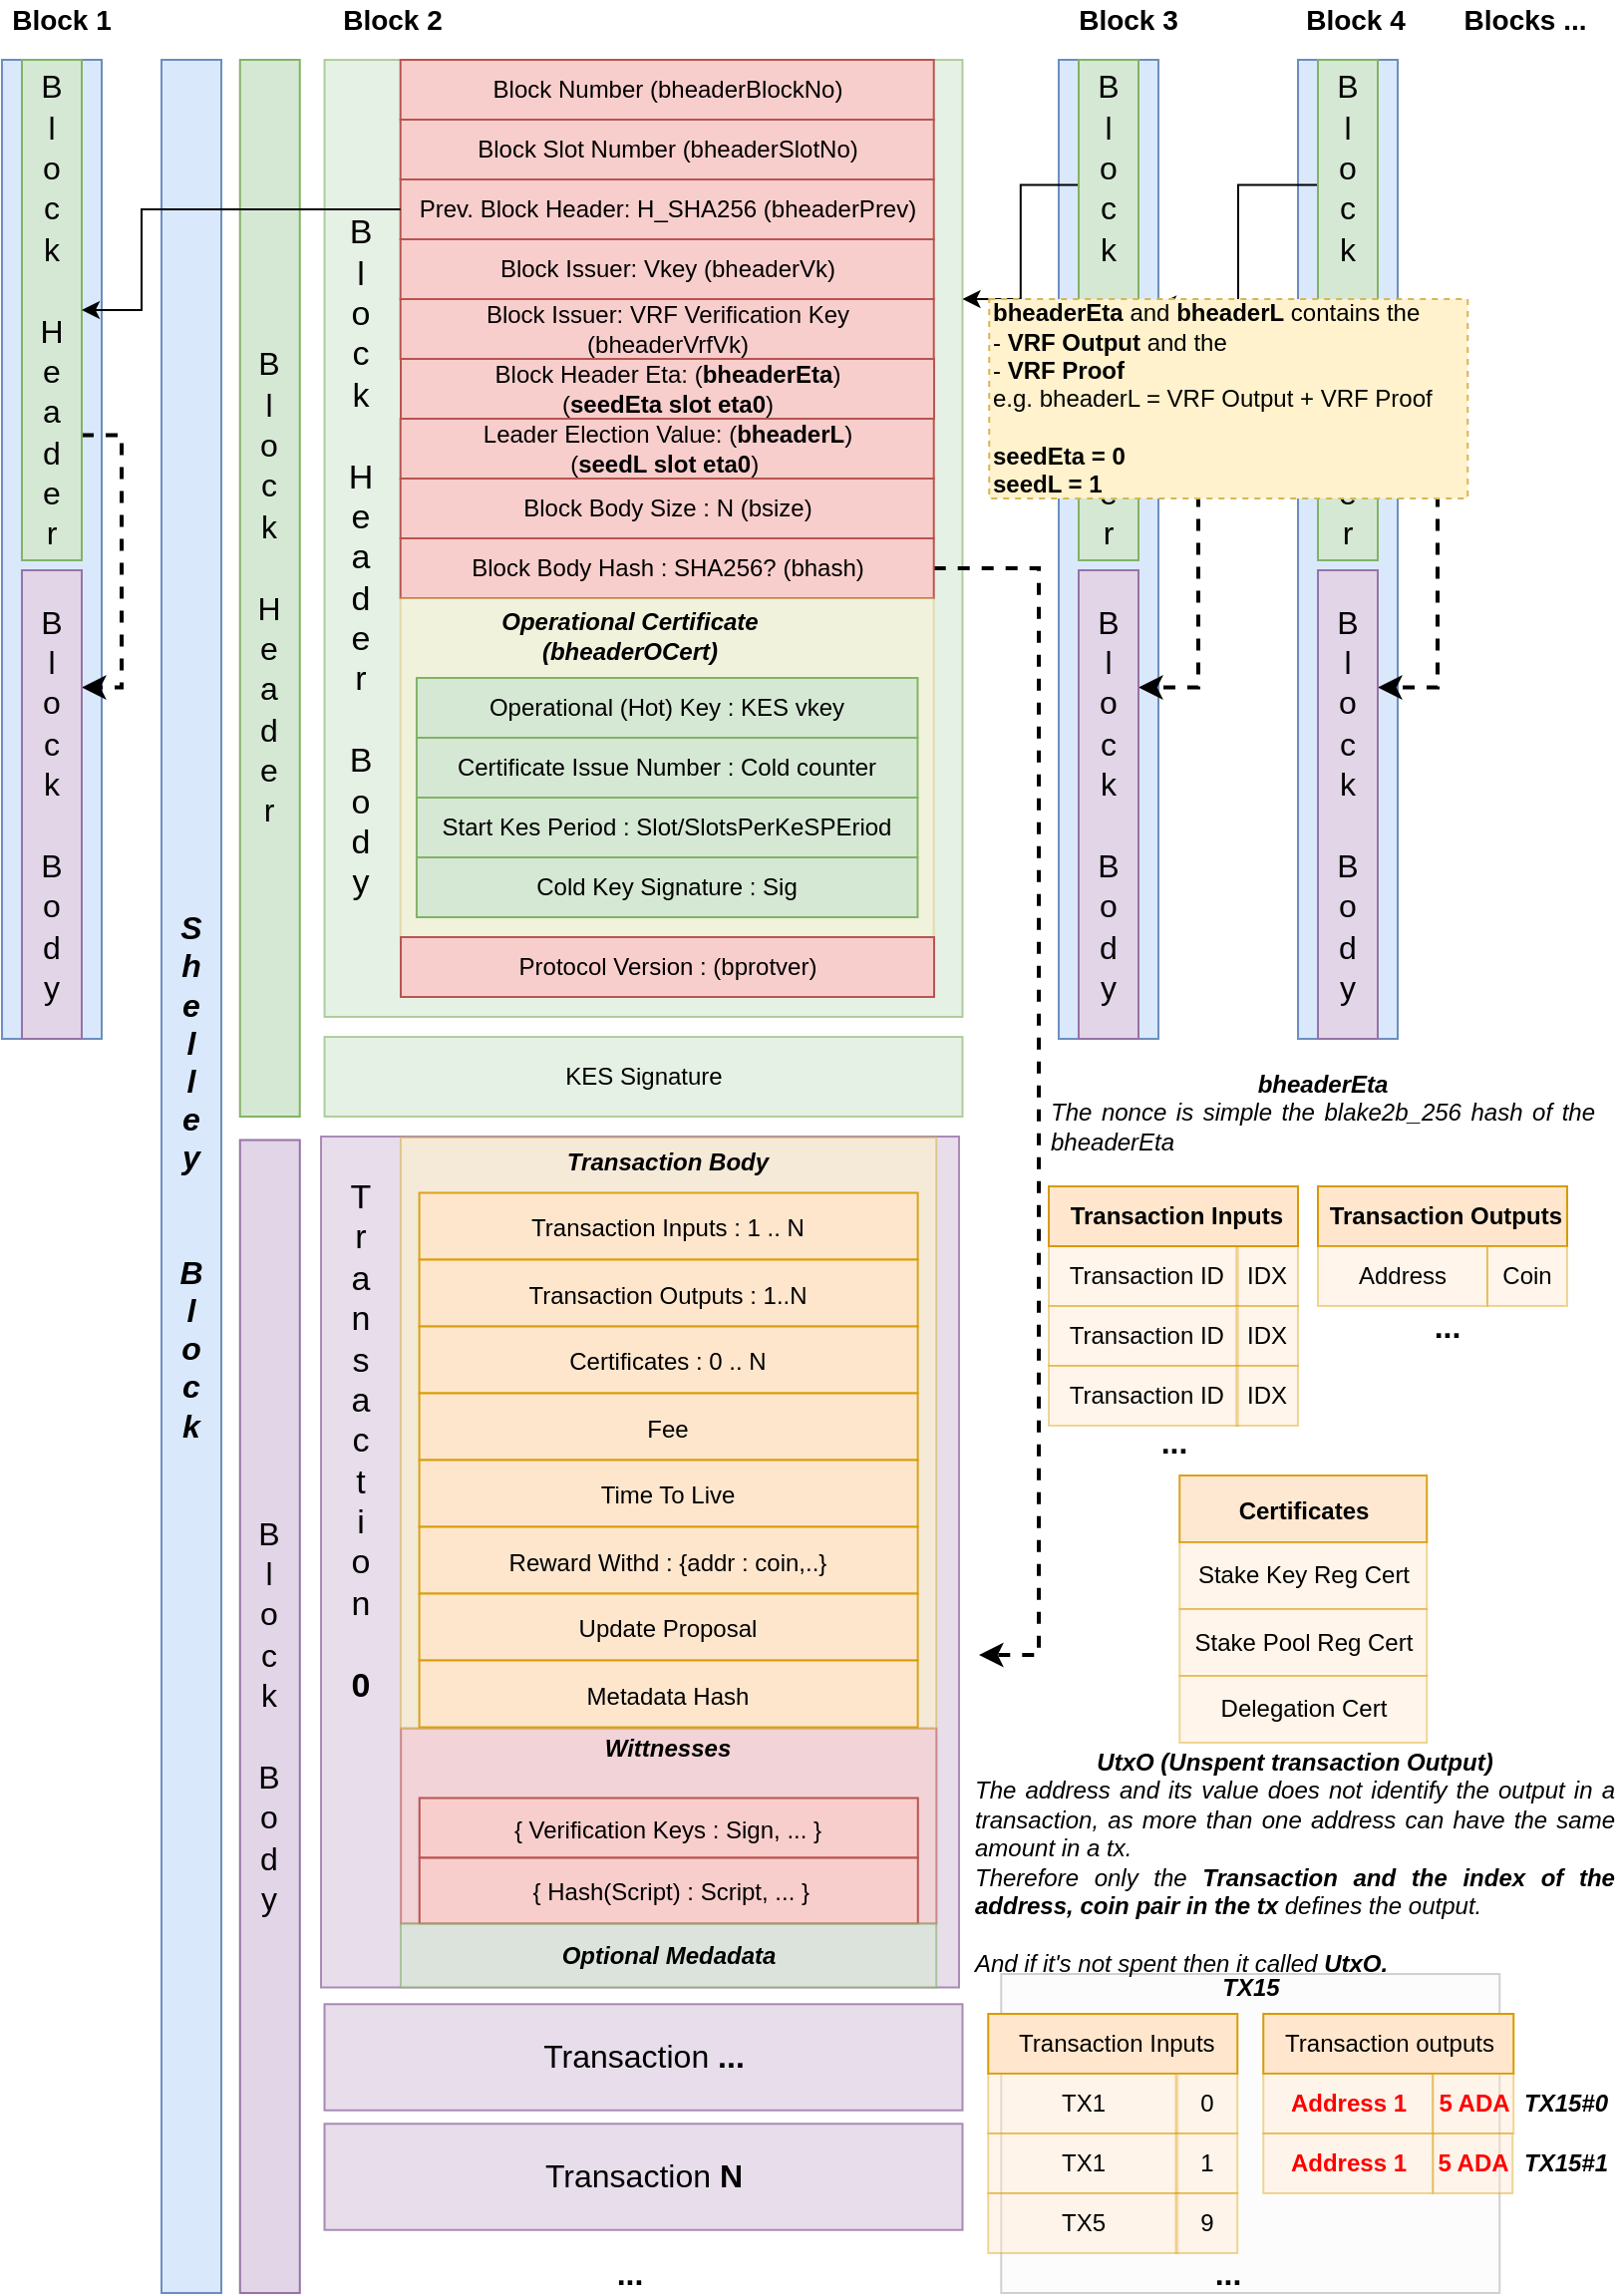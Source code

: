 <mxfile version="13.7.9" type="github">
  <diagram id="uTPT8sLcpa1e0BykbdLk" name="Page-1">
    <mxGraphModel dx="1192" dy="734" grid="1" gridSize="10" guides="1" tooltips="1" connect="1" arrows="1" fold="1" page="1" pageScale="1" pageWidth="827" pageHeight="1169" math="0" shadow="0">
      <root>
        <mxCell id="0" />
        <mxCell id="1" parent="0" />
        <mxCell id="1TYJ5KsrgFMn8mMMUmhc-1" value="&lt;font style=&quot;font-size: 16px&quot;&gt;&lt;br&gt;&lt;/font&gt;" style="rounded=0;whiteSpace=wrap;html=1;fontSize=17;align=center;fillColor=#e1d5e7;strokeColor=#9673a6;opacity=80;" parent="1" vertex="1">
          <mxGeometry x="170" y="580" width="320" height="426.75" as="geometry" />
        </mxCell>
        <mxCell id="1TYJ5KsrgFMn8mMMUmhc-99" value="" style="rounded=0;whiteSpace=wrap;html=1;fontSize=17;align=center;fillColor=#f8cecc;strokeColor=#b85450;opacity=60;" parent="1" vertex="1">
          <mxGeometry x="210.08" y="876.75" width="268.6" height="98" as="geometry" />
        </mxCell>
        <mxCell id="1TYJ5KsrgFMn8mMMUmhc-72" value="" style="rounded=0;whiteSpace=wrap;html=1;fontSize=12;fillColor=#f5f5f5;strokeColor=#666666;fontColor=#333333;opacity=30;" parent="1" vertex="1">
          <mxGeometry x="511.13" y="1000" width="250" height="160" as="geometry" />
        </mxCell>
        <mxCell id="0y1YGnhRQW68st4rbFYn-91" value="" style="rounded=0;whiteSpace=wrap;html=1;fontSize=17;align=center;fillColor=#d5e8d4;strokeColor=#82b366;opacity=60;" parent="1" vertex="1">
          <mxGeometry x="171.75" y="40" width="320" height="480" as="geometry" />
        </mxCell>
        <mxCell id="0y1YGnhRQW68st4rbFYn-69" value="" style="rounded=0;whiteSpace=wrap;html=1;fontSize=17;opacity=60;align=center;fillColor=#fff2cc;strokeColor=#d6b656;" parent="1" vertex="1">
          <mxGeometry x="210" y="580.5" width="268.6" height="296.25" as="geometry" />
        </mxCell>
        <mxCell id="0y1YGnhRQW68st4rbFYn-2" value="&lt;font style=&quot;font-size: 16px&quot;&gt;&lt;b&gt;&lt;i&gt;S&lt;br&gt;h&lt;br&gt;e&lt;br&gt;l&lt;br&gt;l&lt;br&gt;e&lt;br&gt;y&lt;br&gt;&lt;br&gt;&amp;nbsp;&lt;br&gt;B&lt;br&gt;l&lt;br&gt;o&lt;br&gt;c&lt;br&gt;k&lt;/i&gt;&lt;/b&gt;&lt;/font&gt;" style="rounded=0;whiteSpace=wrap;html=1;align=center;fillColor=#dae8fc;strokeColor=#6c8ebf;" parent="1" vertex="1">
          <mxGeometry x="90" y="40" width="30" height="1120" as="geometry" />
        </mxCell>
        <mxCell id="0y1YGnhRQW68st4rbFYn-4" value="Prev. Block Header: H_SHA256 (bheaderPrev)" style="rounded=0;whiteSpace=wrap;html=1;fillColor=#f8cecc;strokeColor=#b85450;" parent="1" vertex="1">
          <mxGeometry x="209.85" y="100" width="267.5" height="30" as="geometry" />
        </mxCell>
        <mxCell id="0y1YGnhRQW68st4rbFYn-5" value="Block Issuer: Vkey (bheaderVk)" style="rounded=0;whiteSpace=wrap;html=1;fillColor=#f8cecc;strokeColor=#b85450;align=center;" parent="1" vertex="1">
          <mxGeometry x="209.85" y="130" width="267.5" height="30" as="geometry" />
        </mxCell>
        <mxCell id="0y1YGnhRQW68st4rbFYn-6" value="Block Issuer: VRF Verification Key (bheaderVrfVk)" style="rounded=0;whiteSpace=wrap;html=1;fillColor=#f8cecc;strokeColor=#b85450;align=center;" parent="1" vertex="1">
          <mxGeometry x="209.85" y="160" width="267.5" height="30" as="geometry" />
        </mxCell>
        <mxCell id="0y1YGnhRQW68st4rbFYn-9" value="Block Header Eta: (&lt;b&gt;bheaderEta&lt;/b&gt;)&lt;br&gt;(&lt;b&gt;seedEta slot eta0&lt;/b&gt;)" style="rounded=0;whiteSpace=wrap;html=1;fillColor=#f8cecc;strokeColor=#b85450;align=center;" parent="1" vertex="1">
          <mxGeometry x="210" y="190" width="267.5" height="30" as="geometry" />
        </mxCell>
        <mxCell id="0y1YGnhRQW68st4rbFYn-12" value="Leader Election Value: (&lt;b&gt;bheaderL&lt;/b&gt;)&lt;br&gt;(&lt;b&gt;seedL slot eta0&lt;/b&gt;)&amp;nbsp;" style="rounded=0;whiteSpace=wrap;html=1;fillColor=#f8cecc;strokeColor=#b85450;align=center;" parent="1" vertex="1">
          <mxGeometry x="209.85" y="220" width="267.5" height="30" as="geometry" />
        </mxCell>
        <mxCell id="0y1YGnhRQW68st4rbFYn-14" value="Block Body Size : N (bsize)" style="rounded=0;whiteSpace=wrap;html=1;fillColor=#f8cecc;strokeColor=#b85450;align=center;" parent="1" vertex="1">
          <mxGeometry x="209.85" y="250" width="267.5" height="30" as="geometry" />
        </mxCell>
        <mxCell id="1TYJ5KsrgFMn8mMMUmhc-37" style="edgeStyle=orthogonalEdgeStyle;rounded=0;orthogonalLoop=1;jettySize=auto;html=1;fontSize=12;dashed=1;strokeWidth=2;" parent="1" source="0y1YGnhRQW68st4rbFYn-15" edge="1">
          <mxGeometry relative="1" as="geometry">
            <Array as="points">
              <mxPoint x="530" y="295" />
              <mxPoint x="530" y="840" />
            </Array>
            <mxPoint x="500" y="840" as="targetPoint" />
          </mxGeometry>
        </mxCell>
        <mxCell id="0y1YGnhRQW68st4rbFYn-15" value="Block Body Hash : SHA256? (bhash)" style="rounded=0;whiteSpace=wrap;html=1;fillColor=#f8cecc;strokeColor=#b85450;align=center;" parent="1" vertex="1">
          <mxGeometry x="209.85" y="280" width="267.5" height="30" as="geometry" />
        </mxCell>
        <mxCell id="0y1YGnhRQW68st4rbFYn-16" value="" style="rounded=0;whiteSpace=wrap;html=1;fillColor=#fff2cc;strokeColor=#d6b656;align=center;opacity=40;" parent="1" vertex="1">
          <mxGeometry x="209.85" y="310" width="267.5" height="170" as="geometry" />
        </mxCell>
        <mxCell id="0y1YGnhRQW68st4rbFYn-17" value="Operational (Hot) Key : KES vkey" style="rounded=0;whiteSpace=wrap;html=1;fillColor=#d5e8d4;strokeColor=#82b366;align=center;" parent="1" vertex="1">
          <mxGeometry x="217.98" y="350" width="251.25" height="30" as="geometry" />
        </mxCell>
        <mxCell id="0y1YGnhRQW68st4rbFYn-18" value="Operational Certificate (bheaderOCert)" style="text;html=1;strokeColor=none;fillColor=none;align=center;verticalAlign=middle;whiteSpace=wrap;rounded=0;fontStyle=3" parent="1" vertex="1">
          <mxGeometry x="254.85" y="314" width="140" height="30" as="geometry" />
        </mxCell>
        <mxCell id="0y1YGnhRQW68st4rbFYn-19" value="Certificate Issue Number : Cold counter" style="rounded=0;whiteSpace=wrap;html=1;fillColor=#d5e8d4;strokeColor=#82b366;align=center;" parent="1" vertex="1">
          <mxGeometry x="217.98" y="380" width="251.25" height="30" as="geometry" />
        </mxCell>
        <mxCell id="0y1YGnhRQW68st4rbFYn-20" value="Start Kes Period : Slot/SlotsPerKeSPEriod" style="rounded=0;whiteSpace=wrap;html=1;fillColor=#d5e8d4;strokeColor=#82b366;align=center;" parent="1" vertex="1">
          <mxGeometry x="217.98" y="410" width="251.25" height="30" as="geometry" />
        </mxCell>
        <mxCell id="0y1YGnhRQW68st4rbFYn-21" value="Cold Key Signature : Sig" style="rounded=0;whiteSpace=wrap;html=1;fillColor=#d5e8d4;strokeColor=#82b366;align=center;" parent="1" vertex="1">
          <mxGeometry x="217.98" y="440" width="251.25" height="30" as="geometry" />
        </mxCell>
        <mxCell id="0y1YGnhRQW68st4rbFYn-22" value="Protocol Version : (bprotver)" style="rounded=0;whiteSpace=wrap;html=1;fillColor=#f8cecc;strokeColor=#b85450;align=center;" parent="1" vertex="1">
          <mxGeometry x="210" y="480" width="267.5" height="30" as="geometry" />
        </mxCell>
        <mxCell id="0y1YGnhRQW68st4rbFYn-36" value="&amp;nbsp;Transaction ID" style="rounded=0;whiteSpace=wrap;html=1;fontSize=12;opacity=40;align=center;fillColor=#ffe6cc;strokeColor=#d79b00;" parent="1" vertex="1">
          <mxGeometry x="535" y="635" width="95" height="30" as="geometry" />
        </mxCell>
        <mxCell id="0y1YGnhRQW68st4rbFYn-38" value="IDX" style="rounded=0;whiteSpace=wrap;html=1;fontSize=12;opacity=40;align=center;fillColor=#ffe6cc;strokeColor=#d79b00;" parent="1" vertex="1">
          <mxGeometry x="629.13" y="635" width="30.87" height="30" as="geometry" />
        </mxCell>
        <mxCell id="0y1YGnhRQW68st4rbFYn-45" value="&lt;font style=&quot;font-size: 12px&quot;&gt;&lt;b&gt;&lt;i&gt;Transaction Body&lt;/i&gt;&lt;/b&gt;&lt;/font&gt;" style="text;html=1;strokeColor=none;fillColor=none;align=center;verticalAlign=middle;whiteSpace=wrap;rounded=0;fontSize=17;opacity=40;" parent="1" vertex="1">
          <mxGeometry x="268.6" y="581.75" width="150" height="20" as="geometry" />
        </mxCell>
        <mxCell id="0y1YGnhRQW68st4rbFYn-46" value="&lt;font style=&quot;font-size: 12px&quot;&gt;Transaction Inputs : 1 .. N&lt;/font&gt;" style="rounded=0;whiteSpace=wrap;html=1;fontSize=17;opacity=90;align=center;fillColor=#ffe6cc;strokeColor=#d79b00;imageHeight=24;" parent="1" vertex="1">
          <mxGeometry x="219.3" y="608.25" width="250" height="33.5" as="geometry" />
        </mxCell>
        <mxCell id="0y1YGnhRQW68st4rbFYn-47" value="&lt;font style=&quot;font-size: 12px&quot;&gt;Transaction Outputs : 1..N&lt;/font&gt;" style="rounded=0;whiteSpace=wrap;html=1;fontSize=17;opacity=90;align=center;fillColor=#ffe6cc;strokeColor=#d79b00;imageHeight=24;" parent="1" vertex="1">
          <mxGeometry x="219.3" y="641.75" width="250" height="33.5" as="geometry" />
        </mxCell>
        <mxCell id="0y1YGnhRQW68st4rbFYn-48" value="&lt;font style=&quot;font-size: 12px&quot;&gt;Certificates : 0 .. N&lt;/font&gt;" style="rounded=0;whiteSpace=wrap;html=1;fontSize=17;opacity=90;align=center;fillColor=#ffe6cc;strokeColor=#d79b00;imageHeight=24;" parent="1" vertex="1">
          <mxGeometry x="219.3" y="675.25" width="250" height="33.5" as="geometry" />
        </mxCell>
        <mxCell id="0y1YGnhRQW68st4rbFYn-49" value="&lt;font style=&quot;font-size: 12px&quot;&gt;Fee&lt;/font&gt;" style="rounded=0;whiteSpace=wrap;html=1;fontSize=17;opacity=90;align=center;fillColor=#ffe6cc;strokeColor=#d79b00;imageHeight=24;" parent="1" vertex="1">
          <mxGeometry x="219.3" y="708.75" width="250" height="33.5" as="geometry" />
        </mxCell>
        <mxCell id="0y1YGnhRQW68st4rbFYn-50" value="&lt;font style=&quot;font-size: 12px&quot;&gt;Time To Live&lt;/font&gt;" style="rounded=0;whiteSpace=wrap;html=1;fontSize=17;opacity=90;align=center;fillColor=#ffe6cc;strokeColor=#d79b00;imageHeight=24;" parent="1" vertex="1">
          <mxGeometry x="219.3" y="742.25" width="250" height="33.5" as="geometry" />
        </mxCell>
        <mxCell id="0y1YGnhRQW68st4rbFYn-51" value="&lt;font style=&quot;font-size: 12px&quot;&gt;Reward Withd : {addr : coin,..}&lt;/font&gt;" style="rounded=0;whiteSpace=wrap;html=1;fontSize=17;opacity=90;align=center;fillColor=#ffe6cc;strokeColor=#d79b00;imageHeight=24;" parent="1" vertex="1">
          <mxGeometry x="219.3" y="775.75" width="250" height="33.5" as="geometry" />
        </mxCell>
        <mxCell id="0y1YGnhRQW68st4rbFYn-52" value="&lt;font style=&quot;font-size: 12px&quot;&gt;Update Proposal&lt;/font&gt;" style="rounded=0;whiteSpace=wrap;html=1;fontSize=17;opacity=90;align=center;fillColor=#ffe6cc;strokeColor=#d79b00;imageHeight=24;" parent="1" vertex="1">
          <mxGeometry x="219.3" y="809.25" width="250" height="33.5" as="geometry" />
        </mxCell>
        <mxCell id="0y1YGnhRQW68st4rbFYn-53" value="&lt;font style=&quot;font-size: 12px&quot;&gt;Metadata Hash&lt;/font&gt;" style="rounded=0;whiteSpace=wrap;html=1;fontSize=17;opacity=90;align=center;fillColor=#ffe6cc;strokeColor=#d79b00;imageHeight=24;" parent="1" vertex="1">
          <mxGeometry x="219.3" y="842.75" width="250" height="33.5" as="geometry" />
        </mxCell>
        <mxCell id="0y1YGnhRQW68st4rbFYn-54" value="&lt;font style=&quot;font-size: 12px&quot;&gt;{ Verification Keys : Sign, ... }&lt;/font&gt;" style="rounded=0;whiteSpace=wrap;html=1;fontSize=17;align=center;fillColor=#f8cecc;strokeColor=#b85450;" parent="1" vertex="1">
          <mxGeometry x="219.38" y="911.75" width="250" height="30" as="geometry" />
        </mxCell>
        <mxCell id="0y1YGnhRQW68st4rbFYn-55" value="&lt;font style=&quot;font-size: 12px&quot;&gt;&amp;nbsp;{ Hash(Script) : Script, ... }&lt;/font&gt;" style="rounded=0;whiteSpace=wrap;html=1;fontSize=17;align=center;fillColor=#f8cecc;strokeColor=#b85450;" parent="1" vertex="1">
          <mxGeometry x="219.38" y="941.75" width="250" height="33" as="geometry" />
        </mxCell>
        <mxCell id="0y1YGnhRQW68st4rbFYn-56" value="&lt;font style=&quot;font-size: 12px;&quot;&gt;Optional Medadata&lt;/font&gt;" style="rounded=0;whiteSpace=wrap;html=1;fontSize=12;align=center;fillColor=#d5e8d4;strokeColor=#82b366;fontStyle=3;opacity=60;" parent="1" vertex="1">
          <mxGeometry x="210" y="974.75" width="268.6" height="32" as="geometry" />
        </mxCell>
        <mxCell id="0y1YGnhRQW68st4rbFYn-87" value="&lt;font style=&quot;font-size: 16px&quot;&gt;B&lt;br&gt;l&lt;br&gt;o&lt;br&gt;c&lt;br&gt;k&lt;br&gt;&amp;nbsp;&lt;br&gt;H&lt;br&gt;e&lt;br&gt;a&lt;br&gt;d&lt;br&gt;e&lt;br&gt;r&lt;/font&gt;" style="rounded=0;whiteSpace=wrap;html=1;fontSize=17;align=center;fillColor=#d5e8d4;strokeColor=#82b366;" parent="1" vertex="1">
          <mxGeometry x="129.38" y="40" width="30" height="530" as="geometry" />
        </mxCell>
        <mxCell id="0y1YGnhRQW68st4rbFYn-88" value="&lt;font style=&quot;font-size: 16px&quot;&gt;B&lt;br&gt;l&lt;br&gt;o&lt;br&gt;c&lt;br&gt;k&lt;br&gt;&amp;nbsp;&lt;br&gt;B&lt;br&gt;o&lt;br&gt;d&lt;br&gt;y&lt;/font&gt;" style="rounded=0;whiteSpace=wrap;html=1;fontSize=17;align=center;fillColor=#e1d5e7;strokeColor=#9673a6;" parent="1" vertex="1">
          <mxGeometry x="129.38" y="581.75" width="30" height="578.25" as="geometry" />
        </mxCell>
        <mxCell id="0y1YGnhRQW68st4rbFYn-90" value="&lt;font style=&quot;font-size: 12px&quot;&gt;KES Signature&lt;br style=&quot;font-size: 12px&quot;&gt;&lt;/font&gt;" style="rounded=0;whiteSpace=wrap;html=1;fontSize=12;align=center;fillColor=#d5e8d4;strokeColor=#82b366;opacity=60;" parent="1" vertex="1">
          <mxGeometry x="171.75" y="530" width="320" height="40" as="geometry" />
        </mxCell>
        <mxCell id="0y1YGnhRQW68st4rbFYn-101" value="..." style="text;html=1;strokeColor=none;fillColor=none;align=center;verticalAlign=middle;whiteSpace=wrap;rounded=0;fontSize=16;opacity=60;fontStyle=1" parent="1" vertex="1">
          <mxGeometry x="304.85" y="1140" width="40" height="20" as="geometry" />
        </mxCell>
        <mxCell id="1TYJ5KsrgFMn8mMMUmhc-2" value="B&lt;br style=&quot;font-size: 17px&quot;&gt;l&lt;br style=&quot;font-size: 17px&quot;&gt;o&lt;br style=&quot;font-size: 17px&quot;&gt;c&lt;br style=&quot;font-size: 17px&quot;&gt;k&lt;br style=&quot;font-size: 17px&quot;&gt;&amp;nbsp;&lt;br&gt;H&lt;br style=&quot;font-size: 17px&quot;&gt;e&lt;br style=&quot;font-size: 17px&quot;&gt;a&lt;br style=&quot;font-size: 17px&quot;&gt;d&lt;br style=&quot;font-size: 17px&quot;&gt;e&lt;br style=&quot;font-size: 17px&quot;&gt;r&lt;br style=&quot;font-size: 17px&quot;&gt;&amp;nbsp;&lt;br style=&quot;font-size: 17px&quot;&gt;B&lt;br style=&quot;font-size: 17px&quot;&gt;o&lt;br style=&quot;font-size: 17px&quot;&gt;d&lt;br style=&quot;font-size: 17px&quot;&gt;y" style="text;html=1;strokeColor=none;fillColor=none;align=center;verticalAlign=middle;whiteSpace=wrap;rounded=0;fontSize=17;" parent="1" vertex="1">
          <mxGeometry x="170" y="120" width="40" height="340" as="geometry" />
        </mxCell>
        <mxCell id="1TYJ5KsrgFMn8mMMUmhc-3" value="T&lt;br&gt;r&lt;br&gt;a&lt;br&gt;n&lt;br&gt;s&lt;br&gt;a&lt;br&gt;c&lt;br&gt;t&lt;br&gt;i&lt;br&gt;o&lt;br&gt;n&lt;br&gt;&lt;br&gt;&lt;b&gt;0&lt;/b&gt;" style="text;html=1;strokeColor=none;fillColor=none;align=center;verticalAlign=middle;whiteSpace=wrap;rounded=0;fontSize=17;" parent="1" vertex="1">
          <mxGeometry x="169.85" y="563.25" width="40" height="340" as="geometry" />
        </mxCell>
        <mxCell id="1TYJ5KsrgFMn8mMMUmhc-5" value="&lt;font style=&quot;font-size: 16px&quot;&gt;Transaction &lt;b&gt;...&lt;/b&gt;&lt;br&gt;&lt;/font&gt;" style="rounded=0;whiteSpace=wrap;html=1;fontSize=17;align=center;fillColor=#e1d5e7;strokeColor=#9673a6;opacity=80;" parent="1" vertex="1">
          <mxGeometry x="171.75" y="1015.13" width="320" height="53.25" as="geometry" />
        </mxCell>
        <mxCell id="1TYJ5KsrgFMn8mMMUmhc-6" value="&lt;font style=&quot;font-size: 16px&quot;&gt;Transaction &lt;b&gt;N&lt;/b&gt;&lt;br&gt;&lt;/font&gt;" style="rounded=0;whiteSpace=wrap;html=1;fontSize=17;align=center;fillColor=#e1d5e7;strokeColor=#9673a6;opacity=80;" parent="1" vertex="1">
          <mxGeometry x="171.75" y="1075.13" width="320" height="53.25" as="geometry" />
        </mxCell>
        <mxCell id="1TYJ5KsrgFMn8mMMUmhc-14" value="" style="rounded=0;whiteSpace=wrap;html=1;align=center;fillColor=#dae8fc;strokeColor=#6c8ebf;" parent="1" vertex="1">
          <mxGeometry x="10" y="40" width="50" height="491" as="geometry" />
        </mxCell>
        <mxCell id="1TYJ5KsrgFMn8mMMUmhc-40" style="edgeStyle=orthogonalEdgeStyle;rounded=0;orthogonalLoop=1;jettySize=auto;html=1;exitX=1;exitY=0.75;exitDx=0;exitDy=0;entryX=1;entryY=0.25;entryDx=0;entryDy=0;dashed=1;strokeWidth=2;fontSize=12;" parent="1" source="1TYJ5KsrgFMn8mMMUmhc-15" target="1TYJ5KsrgFMn8mMMUmhc-16" edge="1">
          <mxGeometry relative="1" as="geometry" />
        </mxCell>
        <mxCell id="1TYJ5KsrgFMn8mMMUmhc-15" value="&lt;font style=&quot;font-size: 16px&quot;&gt;B&lt;br&gt;l&lt;br&gt;o&lt;br&gt;c&lt;br&gt;k&lt;br&gt;&amp;nbsp;&lt;br&gt;H&lt;br&gt;e&lt;br&gt;a&lt;br&gt;d&lt;br&gt;e&lt;br&gt;r&lt;/font&gt;" style="rounded=0;whiteSpace=wrap;html=1;fontSize=17;align=center;fillColor=#d5e8d4;strokeColor=#82b366;" parent="1" vertex="1">
          <mxGeometry x="20" y="40" width="30" height="251" as="geometry" />
        </mxCell>
        <mxCell id="1TYJ5KsrgFMn8mMMUmhc-16" value="&lt;font style=&quot;font-size: 16px&quot;&gt;B&lt;br&gt;l&lt;br&gt;o&lt;br&gt;c&lt;br&gt;k&lt;br&gt;&amp;nbsp;&lt;br&gt;B&lt;br&gt;o&lt;br&gt;d&lt;br&gt;y&lt;/font&gt;" style="rounded=0;whiteSpace=wrap;html=1;fontSize=17;align=center;fillColor=#e1d5e7;strokeColor=#9673a6;" parent="1" vertex="1">
          <mxGeometry x="20" y="296" width="30" height="235" as="geometry" />
        </mxCell>
        <mxCell id="1TYJ5KsrgFMn8mMMUmhc-20" value="" style="rounded=0;whiteSpace=wrap;html=1;align=center;fillColor=#dae8fc;strokeColor=#6c8ebf;" parent="1" vertex="1">
          <mxGeometry x="540" y="40" width="50" height="491" as="geometry" />
        </mxCell>
        <mxCell id="1TYJ5KsrgFMn8mMMUmhc-27" style="edgeStyle=orthogonalEdgeStyle;rounded=0;orthogonalLoop=1;jettySize=auto;html=1;fontSize=12;exitX=0;exitY=0.25;exitDx=0;exitDy=0;entryX=1;entryY=0.25;entryDx=0;entryDy=0;" parent="1" source="1TYJ5KsrgFMn8mMMUmhc-21" target="0y1YGnhRQW68st4rbFYn-91" edge="1">
          <mxGeometry relative="1" as="geometry">
            <mxPoint x="500" y="120" as="targetPoint" />
          </mxGeometry>
        </mxCell>
        <mxCell id="1TYJ5KsrgFMn8mMMUmhc-38" style="edgeStyle=orthogonalEdgeStyle;rounded=0;orthogonalLoop=1;jettySize=auto;html=1;entryX=1;entryY=0.25;entryDx=0;entryDy=0;dashed=1;fontSize=12;exitX=1;exitY=0.75;exitDx=0;exitDy=0;strokeWidth=2;" parent="1" source="1TYJ5KsrgFMn8mMMUmhc-21" target="1TYJ5KsrgFMn8mMMUmhc-22" edge="1">
          <mxGeometry relative="1" as="geometry">
            <Array as="points">
              <mxPoint x="610" y="228" />
              <mxPoint x="610" y="355" />
            </Array>
          </mxGeometry>
        </mxCell>
        <mxCell id="1TYJ5KsrgFMn8mMMUmhc-21" value="&lt;font style=&quot;font-size: 16px&quot;&gt;B&lt;br&gt;l&lt;br&gt;o&lt;br&gt;c&lt;br&gt;k&lt;br&gt;&amp;nbsp;&lt;br&gt;H&lt;br&gt;e&lt;br&gt;a&lt;br&gt;d&lt;br&gt;e&lt;br&gt;r&lt;/font&gt;" style="rounded=0;whiteSpace=wrap;html=1;fontSize=17;align=center;fillColor=#d5e8d4;strokeColor=#82b366;" parent="1" vertex="1">
          <mxGeometry x="550" y="40" width="30" height="251" as="geometry" />
        </mxCell>
        <mxCell id="1TYJ5KsrgFMn8mMMUmhc-22" value="&lt;font style=&quot;font-size: 16px&quot;&gt;B&lt;br&gt;l&lt;br&gt;o&lt;br&gt;c&lt;br&gt;k&lt;br&gt;&amp;nbsp;&lt;br&gt;B&lt;br&gt;o&lt;br&gt;d&lt;br&gt;y&lt;/font&gt;" style="rounded=0;whiteSpace=wrap;html=1;fontSize=17;align=center;fillColor=#e1d5e7;strokeColor=#9673a6;" parent="1" vertex="1">
          <mxGeometry x="550" y="296" width="30" height="235" as="geometry" />
        </mxCell>
        <mxCell id="1TYJ5KsrgFMn8mMMUmhc-23" value="" style="rounded=0;whiteSpace=wrap;html=1;align=center;fillColor=#dae8fc;strokeColor=#6c8ebf;" parent="1" vertex="1">
          <mxGeometry x="660" y="40" width="50" height="491" as="geometry" />
        </mxCell>
        <mxCell id="1TYJ5KsrgFMn8mMMUmhc-34" style="edgeStyle=orthogonalEdgeStyle;rounded=0;orthogonalLoop=1;jettySize=auto;html=1;entryX=1;entryY=0.25;entryDx=0;entryDy=0;fontSize=12;exitX=0;exitY=0.25;exitDx=0;exitDy=0;" parent="1" source="1TYJ5KsrgFMn8mMMUmhc-24" target="1TYJ5KsrgFMn8mMMUmhc-20" edge="1">
          <mxGeometry relative="1" as="geometry" />
        </mxCell>
        <mxCell id="1TYJ5KsrgFMn8mMMUmhc-39" style="edgeStyle=orthogonalEdgeStyle;rounded=0;orthogonalLoop=1;jettySize=auto;html=1;exitX=1;exitY=0.75;exitDx=0;exitDy=0;entryX=1;entryY=0.25;entryDx=0;entryDy=0;dashed=1;strokeWidth=2;fontSize=12;" parent="1" source="1TYJ5KsrgFMn8mMMUmhc-24" target="1TYJ5KsrgFMn8mMMUmhc-25" edge="1">
          <mxGeometry relative="1" as="geometry">
            <Array as="points">
              <mxPoint x="730" y="228" />
              <mxPoint x="730" y="355" />
            </Array>
          </mxGeometry>
        </mxCell>
        <mxCell id="1TYJ5KsrgFMn8mMMUmhc-24" value="&lt;font style=&quot;font-size: 16px&quot;&gt;B&lt;br&gt;l&lt;br&gt;o&lt;br&gt;c&lt;br&gt;k&lt;br&gt;&amp;nbsp;&lt;br&gt;H&lt;br&gt;e&lt;br&gt;a&lt;br&gt;d&lt;br&gt;e&lt;br&gt;r&lt;/font&gt;" style="rounded=0;whiteSpace=wrap;html=1;fontSize=17;align=center;fillColor=#d5e8d4;strokeColor=#82b366;" parent="1" vertex="1">
          <mxGeometry x="670" y="40" width="30" height="251" as="geometry" />
        </mxCell>
        <mxCell id="1TYJ5KsrgFMn8mMMUmhc-25" value="&lt;font style=&quot;font-size: 16px&quot;&gt;B&lt;br&gt;l&lt;br&gt;o&lt;br&gt;c&lt;br&gt;k&lt;br&gt;&amp;nbsp;&lt;br&gt;B&lt;br&gt;o&lt;br&gt;d&lt;br&gt;y&lt;/font&gt;" style="rounded=0;whiteSpace=wrap;html=1;fontSize=17;align=center;fillColor=#e1d5e7;strokeColor=#9673a6;" parent="1" vertex="1">
          <mxGeometry x="670" y="296" width="30" height="235" as="geometry" />
        </mxCell>
        <mxCell id="1TYJ5KsrgFMn8mMMUmhc-30" value="&lt;font style=&quot;font-size: 12px&quot;&gt;Certificates&lt;/font&gt;" style="rounded=0;whiteSpace=wrap;html=1;fontSize=17;opacity=90;align=center;fillColor=#ffe6cc;strokeColor=#d79b00;imageHeight=24;fontStyle=1" parent="1" vertex="1">
          <mxGeometry x="600.63" y="750" width="124" height="33.5" as="geometry" />
        </mxCell>
        <mxCell id="1TYJ5KsrgFMn8mMMUmhc-31" value="Stake Key Reg Cert" style="rounded=0;whiteSpace=wrap;html=1;fontSize=12;align=center;fillColor=#ffe6cc;strokeColor=#d79b00;opacity=40;" parent="1" vertex="1">
          <mxGeometry x="600.63" y="783.5" width="124" height="33.5" as="geometry" />
        </mxCell>
        <mxCell id="1TYJ5KsrgFMn8mMMUmhc-32" value="Stake Pool Reg Cert" style="rounded=0;whiteSpace=wrap;html=1;fontSize=12;align=center;fillColor=#ffe6cc;strokeColor=#d79b00;opacity=40;" parent="1" vertex="1">
          <mxGeometry x="600.63" y="817" width="124" height="33.5" as="geometry" />
        </mxCell>
        <mxCell id="1TYJ5KsrgFMn8mMMUmhc-33" value="Delegation Cert" style="rounded=0;whiteSpace=wrap;html=1;fontSize=12;align=center;fillColor=#ffe6cc;strokeColor=#d79b00;opacity=40;" parent="1" vertex="1">
          <mxGeometry x="600.63" y="850.5" width="124" height="33.5" as="geometry" />
        </mxCell>
        <mxCell id="1TYJ5KsrgFMn8mMMUmhc-42" value="Block 2" style="text;html=1;strokeColor=none;fillColor=none;align=center;verticalAlign=middle;whiteSpace=wrap;rounded=0;fontSize=14;opacity=60;fontStyle=1" parent="1" vertex="1">
          <mxGeometry x="171.75" y="10" width="68.25" height="20" as="geometry" />
        </mxCell>
        <mxCell id="1TYJ5KsrgFMn8mMMUmhc-43" value="Block 1" style="text;html=1;strokeColor=none;fillColor=none;align=center;verticalAlign=middle;whiteSpace=wrap;rounded=0;fontSize=14;opacity=60;fontStyle=1" parent="1" vertex="1">
          <mxGeometry x="10" y="10" width="60" height="20" as="geometry" />
        </mxCell>
        <mxCell id="1TYJ5KsrgFMn8mMMUmhc-44" value="Block 3" style="text;html=1;strokeColor=none;fillColor=none;align=center;verticalAlign=middle;whiteSpace=wrap;rounded=0;fontSize=14;opacity=60;fontStyle=1" parent="1" vertex="1">
          <mxGeometry x="540" y="10" width="70" height="20" as="geometry" />
        </mxCell>
        <mxCell id="1TYJ5KsrgFMn8mMMUmhc-45" value="Block 4" style="text;html=1;strokeColor=none;fillColor=none;align=center;verticalAlign=middle;whiteSpace=wrap;rounded=0;fontSize=14;opacity=60;fontStyle=1" parent="1" vertex="1">
          <mxGeometry x="660" y="10" width="58.25" height="20" as="geometry" />
        </mxCell>
        <mxCell id="1TYJ5KsrgFMn8mMMUmhc-48" value="Blocks&amp;nbsp;..." style="text;html=1;strokeColor=none;fillColor=none;align=center;verticalAlign=middle;whiteSpace=wrap;rounded=0;fontSize=14;opacity=60;fontStyle=1" parent="1" vertex="1">
          <mxGeometry x="740" y="10" width="68.25" height="20" as="geometry" />
        </mxCell>
        <mxCell id="1TYJ5KsrgFMn8mMMUmhc-49" value="&lt;font style=&quot;font-size: 12px&quot;&gt;&lt;b style=&quot;font-size: 12px&quot;&gt;&lt;i style=&quot;font-size: 12px&quot;&gt;TX15#0&lt;/i&gt;&lt;/b&gt;&lt;/font&gt;" style="text;html=1;strokeColor=none;fillColor=none;align=center;verticalAlign=middle;whiteSpace=wrap;rounded=0;fontSize=12;opacity=40;" parent="1" vertex="1">
          <mxGeometry x="767.63" y="1055" width="53" height="20" as="geometry" />
        </mxCell>
        <mxCell id="1TYJ5KsrgFMn8mMMUmhc-58" value="&amp;nbsp;Transaction Inputs" style="rounded=0;whiteSpace=wrap;html=1;fontSize=12;align=center;fillColor=#ffe6cc;strokeColor=#d79b00;fontStyle=1" parent="1" vertex="1">
          <mxGeometry x="535" y="605" width="125" height="30" as="geometry" />
        </mxCell>
        <mxCell id="1TYJ5KsrgFMn8mMMUmhc-63" value="&amp;nbsp;Transaction Outputs" style="rounded=0;whiteSpace=wrap;html=1;fontSize=12;align=center;fillColor=#ffe6cc;strokeColor=#d79b00;fontStyle=1" parent="1" vertex="1">
          <mxGeometry x="670" y="605" width="125" height="30" as="geometry" />
        </mxCell>
        <mxCell id="1TYJ5KsrgFMn8mMMUmhc-64" value="Address" style="rounded=0;whiteSpace=wrap;html=1;fontSize=12;opacity=40;align=center;fillColor=#ffe6cc;strokeColor=#d79b00;" parent="1" vertex="1">
          <mxGeometry x="670" y="635" width="85" height="30" as="geometry" />
        </mxCell>
        <mxCell id="1TYJ5KsrgFMn8mMMUmhc-65" value="Coin" style="rounded=0;whiteSpace=wrap;html=1;fontSize=12;opacity=40;align=center;fillColor=#ffe6cc;strokeColor=#d79b00;" parent="1" vertex="1">
          <mxGeometry x="755" y="635" width="40" height="30" as="geometry" />
        </mxCell>
        <mxCell id="1TYJ5KsrgFMn8mMMUmhc-66" value="..." style="text;html=1;strokeColor=none;fillColor=none;align=center;verticalAlign=middle;whiteSpace=wrap;rounded=0;fontSize=16;opacity=60;fontStyle=1" parent="1" vertex="1">
          <mxGeometry x="715" y="665" width="40" height="20" as="geometry" />
        </mxCell>
        <mxCell id="1TYJ5KsrgFMn8mMMUmhc-67" value="..." style="text;html=1;strokeColor=none;fillColor=none;align=center;verticalAlign=middle;whiteSpace=wrap;rounded=0;fontSize=16;opacity=60;fontStyle=1" parent="1" vertex="1">
          <mxGeometry x="577.5" y="723.25" width="40" height="20" as="geometry" />
        </mxCell>
        <mxCell id="1TYJ5KsrgFMn8mMMUmhc-68" value="&amp;nbsp;Transaction ID" style="rounded=0;whiteSpace=wrap;html=1;fontSize=12;opacity=40;align=center;fillColor=#ffe6cc;strokeColor=#d79b00;" parent="1" vertex="1">
          <mxGeometry x="535" y="665" width="95" height="30" as="geometry" />
        </mxCell>
        <mxCell id="1TYJ5KsrgFMn8mMMUmhc-69" value="IDX" style="rounded=0;whiteSpace=wrap;html=1;fontSize=12;opacity=40;align=center;fillColor=#ffe6cc;strokeColor=#d79b00;" parent="1" vertex="1">
          <mxGeometry x="629.13" y="665" width="30.87" height="30" as="geometry" />
        </mxCell>
        <mxCell id="1TYJ5KsrgFMn8mMMUmhc-70" value="&amp;nbsp;Transaction ID" style="rounded=0;whiteSpace=wrap;html=1;fontSize=12;opacity=40;align=center;fillColor=#ffe6cc;strokeColor=#d79b00;" parent="1" vertex="1">
          <mxGeometry x="535" y="695" width="95" height="30" as="geometry" />
        </mxCell>
        <mxCell id="1TYJ5KsrgFMn8mMMUmhc-71" value="IDX" style="rounded=0;whiteSpace=wrap;html=1;fontSize=12;opacity=40;align=center;fillColor=#ffe6cc;strokeColor=#d79b00;" parent="1" vertex="1">
          <mxGeometry x="629.13" y="695" width="30.87" height="30" as="geometry" />
        </mxCell>
        <mxCell id="1TYJ5KsrgFMn8mMMUmhc-73" value="&amp;nbsp;Transaction Inputs" style="rounded=0;whiteSpace=wrap;html=1;fontSize=12;align=center;fillColor=#ffe6cc;strokeColor=#d79b00;" parent="1" vertex="1">
          <mxGeometry x="504.63" y="1020" width="125" height="30" as="geometry" />
        </mxCell>
        <mxCell id="1TYJ5KsrgFMn8mMMUmhc-75" value="Transaction outputs" style="rounded=0;whiteSpace=wrap;html=1;fontSize=12;align=center;fillColor=#ffe6cc;strokeColor=#d79b00;" parent="1" vertex="1">
          <mxGeometry x="642.63" y="1020" width="125.5" height="30" as="geometry" />
        </mxCell>
        <mxCell id="1TYJ5KsrgFMn8mMMUmhc-78" value="TX1" style="rounded=0;whiteSpace=wrap;html=1;fontSize=12;opacity=40;align=center;fillColor=#ffe6cc;strokeColor=#d79b00;" parent="1" vertex="1">
          <mxGeometry x="504.63" y="1050" width="95" height="30" as="geometry" />
        </mxCell>
        <mxCell id="1TYJ5KsrgFMn8mMMUmhc-79" value="0" style="rounded=0;whiteSpace=wrap;html=1;fontSize=12;opacity=40;align=center;fillColor=#ffe6cc;strokeColor=#d79b00;" parent="1" vertex="1">
          <mxGeometry x="598.76" y="1050" width="30.87" height="30" as="geometry" />
        </mxCell>
        <mxCell id="1TYJ5KsrgFMn8mMMUmhc-80" value="Address 1" style="rounded=0;whiteSpace=wrap;html=1;fontSize=12;opacity=40;align=center;fillColor=#ffe6cc;strokeColor=#d79b00;fontColor=#FF0000;fontStyle=1" parent="1" vertex="1">
          <mxGeometry x="642.63" y="1050" width="85" height="30" as="geometry" />
        </mxCell>
        <mxCell id="1TYJ5KsrgFMn8mMMUmhc-81" value="5 ADA" style="rounded=0;whiteSpace=wrap;html=1;fontSize=12;opacity=40;align=center;fillColor=#ffe6cc;strokeColor=#d79b00;fontColor=#FF0000;fontStyle=1" parent="1" vertex="1">
          <mxGeometry x="727.63" y="1050" width="40.5" height="30" as="geometry" />
        </mxCell>
        <mxCell id="1TYJ5KsrgFMn8mMMUmhc-82" value="..." style="text;html=1;strokeColor=none;fillColor=none;align=center;verticalAlign=middle;whiteSpace=wrap;rounded=0;fontSize=16;opacity=60;fontStyle=1" parent="1" vertex="1">
          <mxGeometry x="605.13" y="1140" width="40" height="20" as="geometry" />
        </mxCell>
        <mxCell id="1TYJ5KsrgFMn8mMMUmhc-83" value="TX1" style="rounded=0;whiteSpace=wrap;html=1;fontSize=12;opacity=40;align=center;fillColor=#ffe6cc;strokeColor=#d79b00;" parent="1" vertex="1">
          <mxGeometry x="504.63" y="1080" width="95" height="30" as="geometry" />
        </mxCell>
        <mxCell id="1TYJ5KsrgFMn8mMMUmhc-84" value="1" style="rounded=0;whiteSpace=wrap;html=1;fontSize=12;opacity=40;align=center;fillColor=#ffe6cc;strokeColor=#d79b00;" parent="1" vertex="1">
          <mxGeometry x="598.76" y="1080" width="30.87" height="30" as="geometry" />
        </mxCell>
        <mxCell id="1TYJ5KsrgFMn8mMMUmhc-86" value="5 ADA" style="rounded=0;whiteSpace=wrap;html=1;fontSize=12;opacity=40;align=center;fillColor=#ffe6cc;strokeColor=#d79b00;fontColor=#FF0000;fontStyle=1" parent="1" vertex="1">
          <mxGeometry x="727.63" y="1080" width="40" height="30" as="geometry" />
        </mxCell>
        <mxCell id="1TYJ5KsrgFMn8mMMUmhc-87" value="TX5" style="rounded=0;whiteSpace=wrap;html=1;fontSize=12;opacity=40;align=center;fillColor=#ffe6cc;strokeColor=#d79b00;" parent="1" vertex="1">
          <mxGeometry x="504.63" y="1110" width="95" height="30" as="geometry" />
        </mxCell>
        <mxCell id="1TYJ5KsrgFMn8mMMUmhc-88" value="9" style="rounded=0;whiteSpace=wrap;html=1;fontSize=12;opacity=40;align=center;fillColor=#ffe6cc;strokeColor=#d79b00;" parent="1" vertex="1">
          <mxGeometry x="598.76" y="1110" width="30.87" height="30" as="geometry" />
        </mxCell>
        <mxCell id="1TYJ5KsrgFMn8mMMUmhc-89" value="Address 1" style="rounded=0;whiteSpace=wrap;html=1;fontSize=12;opacity=40;align=center;fillColor=#ffe6cc;strokeColor=#d79b00;fontColor=#FF0000;fontStyle=1" parent="1" vertex="1">
          <mxGeometry x="642.63" y="1080" width="85" height="30" as="geometry" />
        </mxCell>
        <mxCell id="1TYJ5KsrgFMn8mMMUmhc-94" value="&lt;font style=&quot;font-size: 12px&quot;&gt;&lt;b style=&quot;font-size: 12px&quot;&gt;&lt;i style=&quot;font-size: 12px&quot;&gt;TX15#1&lt;/i&gt;&lt;/b&gt;&lt;/font&gt;" style="text;html=1;strokeColor=none;fillColor=none;align=center;verticalAlign=middle;whiteSpace=wrap;rounded=0;fontSize=12;opacity=40;" parent="1" vertex="1">
          <mxGeometry x="767.63" y="1085" width="53" height="20" as="geometry" />
        </mxCell>
        <mxCell id="1TYJ5KsrgFMn8mMMUmhc-95" value="&lt;font style=&quot;font-size: 12px&quot;&gt;&lt;b style=&quot;font-size: 12px&quot;&gt;&lt;i style=&quot;font-size: 12px&quot;&gt;TX15&lt;/i&gt;&lt;/b&gt;&lt;/font&gt;" style="text;html=1;strokeColor=none;fillColor=none;align=center;verticalAlign=middle;whiteSpace=wrap;rounded=0;fontSize=12;opacity=40;" parent="1" vertex="1">
          <mxGeometry x="609.63" y="996.75" width="53" height="20" as="geometry" />
        </mxCell>
        <mxCell id="1TYJ5KsrgFMn8mMMUmhc-96" value="&lt;div&gt;&lt;i&gt;&lt;b&gt;UtxO (Unspent transaction Output)&lt;/b&gt;&lt;/i&gt;&lt;/div&gt;&lt;div style=&quot;text-align: justify&quot;&gt;&lt;i&gt;The address and its value does not identify the output in a transaction, as more than one address can have the same amount in a tx.&lt;/i&gt;&lt;/div&gt;&lt;div style=&quot;text-align: justify&quot;&gt;&lt;i&gt;Therefore only the &lt;b&gt;Transaction and the index of the address, coin pair in the tx&amp;nbsp;&lt;/b&gt;defines the output.&amp;nbsp;&lt;/i&gt;&lt;br&gt;&lt;/div&gt;&lt;div style=&quot;text-align: justify&quot;&gt;&lt;i&gt;&lt;br&gt;&lt;/i&gt;&lt;/div&gt;&lt;div style=&quot;text-align: justify&quot;&gt;&lt;i&gt;And if it&#39;s not spent then it called &lt;b&gt;UtxO.&lt;/b&gt;&lt;/i&gt;&lt;br&gt;&lt;/div&gt;" style="text;html=1;strokeColor=none;fillColor=none;align=center;verticalAlign=top;whiteSpace=wrap;rounded=0;fontSize=12;opacity=40;" parent="1" vertex="1">
          <mxGeometry x="497" y="880" width="323" height="120" as="geometry" />
        </mxCell>
        <mxCell id="1TYJ5KsrgFMn8mMMUmhc-100" value="&lt;font style=&quot;font-size: 12px&quot;&gt;&lt;b&gt;&lt;i&gt;Wittnesses&lt;/i&gt;&lt;/b&gt;&lt;/font&gt;" style="text;html=1;strokeColor=none;fillColor=none;align=center;verticalAlign=middle;whiteSpace=wrap;rounded=0;fontSize=17;opacity=40;" parent="1" vertex="1">
          <mxGeometry x="269.38" y="876.25" width="150" height="20" as="geometry" />
        </mxCell>
        <mxCell id="0y1YGnhRQW68st4rbFYn-7" value="Block Number (bheaderBlockNo)" style="rounded=0;whiteSpace=wrap;html=1;fillColor=#f8cecc;strokeColor=#b85450;align=center;" parent="1" vertex="1">
          <mxGeometry x="209.85" y="40" width="267.5" height="30" as="geometry" />
        </mxCell>
        <mxCell id="j6M4M1rgheEFeJvFUjtu-2" value="Block Slot Number (bheaderSlotNo)" style="rounded=0;whiteSpace=wrap;html=1;fillColor=#f8cecc;strokeColor=#b85450;align=center;" parent="1" vertex="1">
          <mxGeometry x="209.85" y="70" width="267.5" height="30" as="geometry" />
        </mxCell>
        <mxCell id="j6M4M1rgheEFeJvFUjtu-4" style="edgeStyle=orthogonalEdgeStyle;rounded=0;orthogonalLoop=1;jettySize=auto;html=1;entryX=1;entryY=0.5;entryDx=0;entryDy=0;" parent="1" source="0y1YGnhRQW68st4rbFYn-4" target="1TYJ5KsrgFMn8mMMUmhc-15" edge="1">
          <mxGeometry relative="1" as="geometry">
            <Array as="points">
              <mxPoint x="80" y="115" />
              <mxPoint x="80" y="166" />
            </Array>
          </mxGeometry>
        </mxCell>
        <mxCell id="oFHNslJipIBElJBnDcp6-1" value="&lt;div&gt;&lt;i&gt;&lt;b&gt;bheaderEta&lt;/b&gt;&lt;/i&gt;&lt;/div&gt;&lt;div style=&quot;text-align: justify&quot;&gt;&lt;i&gt;The nonce is simple the blake2b_256 hash of the bheaderEta&lt;/i&gt;&lt;/div&gt;" style="text;html=1;strokeColor=none;fillColor=none;align=center;verticalAlign=top;whiteSpace=wrap;rounded=0;fontSize=12;opacity=40;" parent="1" vertex="1">
          <mxGeometry x="535" y="540" width="275" height="50" as="geometry" />
        </mxCell>
        <mxCell id="A8hBHOlWfiCrwhcsEIuO-1" value="&lt;b&gt;bheaderEta &lt;/b&gt;and &lt;b&gt;bheaderL&lt;/b&gt; contains the&amp;nbsp;&lt;br&gt;- &lt;b&gt;VRF Output&lt;/b&gt; and the&amp;nbsp;&lt;br&gt;- &lt;b&gt;VRF Proof&lt;/b&gt;&lt;br&gt;e.g. bheaderL = VRF Output + VRF Proof&lt;br&gt;&lt;div&gt;&lt;br&gt;&lt;/div&gt;&lt;div&gt;&lt;b&gt;seedEta = 0&lt;/b&gt;&lt;/div&gt;&lt;div&gt;&lt;b&gt;seedL = 1&lt;/b&gt;&lt;/div&gt;" style="text;html=1;align=left;verticalAlign=middle;resizable=0;points=[];autosize=1;fillColor=#fff2cc;strokeColor=#d6b656;dashed=1;" vertex="1" parent="1">
          <mxGeometry x="505.13" y="160" width="240" height="100" as="geometry" />
        </mxCell>
      </root>
    </mxGraphModel>
  </diagram>
</mxfile>
